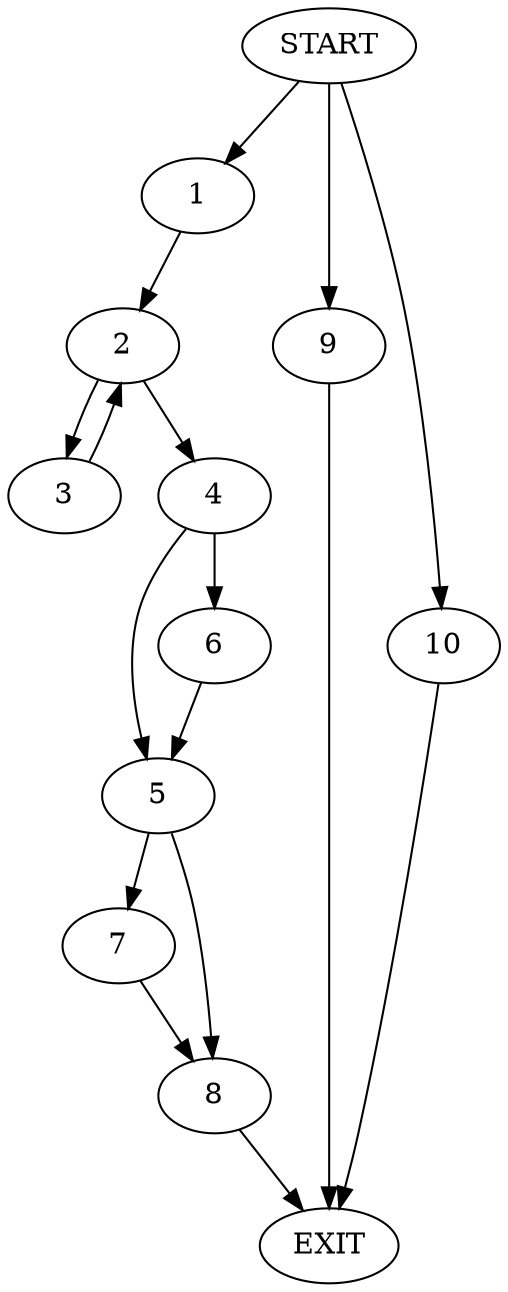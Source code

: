 digraph {
0 [label="START"]
11 [label="EXIT"]
0 -> 1
1 -> 2
2 -> 3
2 -> 4
3 -> 2
4 -> 5
4 -> 6
6 -> 5
5 -> 7
5 -> 8
7 -> 8
8 -> 11
0 -> 9
9 -> 11
0 -> 10
10 -> 11
}
